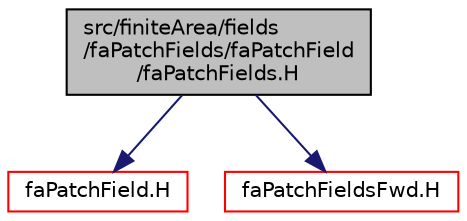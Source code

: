 digraph "src/finiteArea/fields/faPatchFields/faPatchField/faPatchFields.H"
{
  bgcolor="transparent";
  edge [fontname="Helvetica",fontsize="10",labelfontname="Helvetica",labelfontsize="10"];
  node [fontname="Helvetica",fontsize="10",shape=record];
  Node1 [label="src/finiteArea/fields\l/faPatchFields/faPatchField\l/faPatchFields.H",height=0.2,width=0.4,color="black", fillcolor="grey75", style="filled" fontcolor="black"];
  Node1 -> Node2 [color="midnightblue",fontsize="10",style="solid",fontname="Helvetica"];
  Node2 [label="faPatchField.H",height=0.2,width=0.4,color="red",URL="$faPatchField_8H.html"];
  Node1 -> Node3 [color="midnightblue",fontsize="10",style="solid",fontname="Helvetica"];
  Node3 [label="faPatchFieldsFwd.H",height=0.2,width=0.4,color="red",URL="$faPatchFieldsFwd_8H.html"];
}
